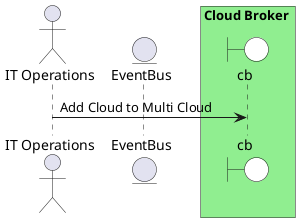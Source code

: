 @startuml

actor "IT Operations"


entity EventBus

box Cloud Broker #lightgreen
    boundary cb #white
end box



"IT Operations" -> cb: Add Cloud to Multi Cloud



@enduml
